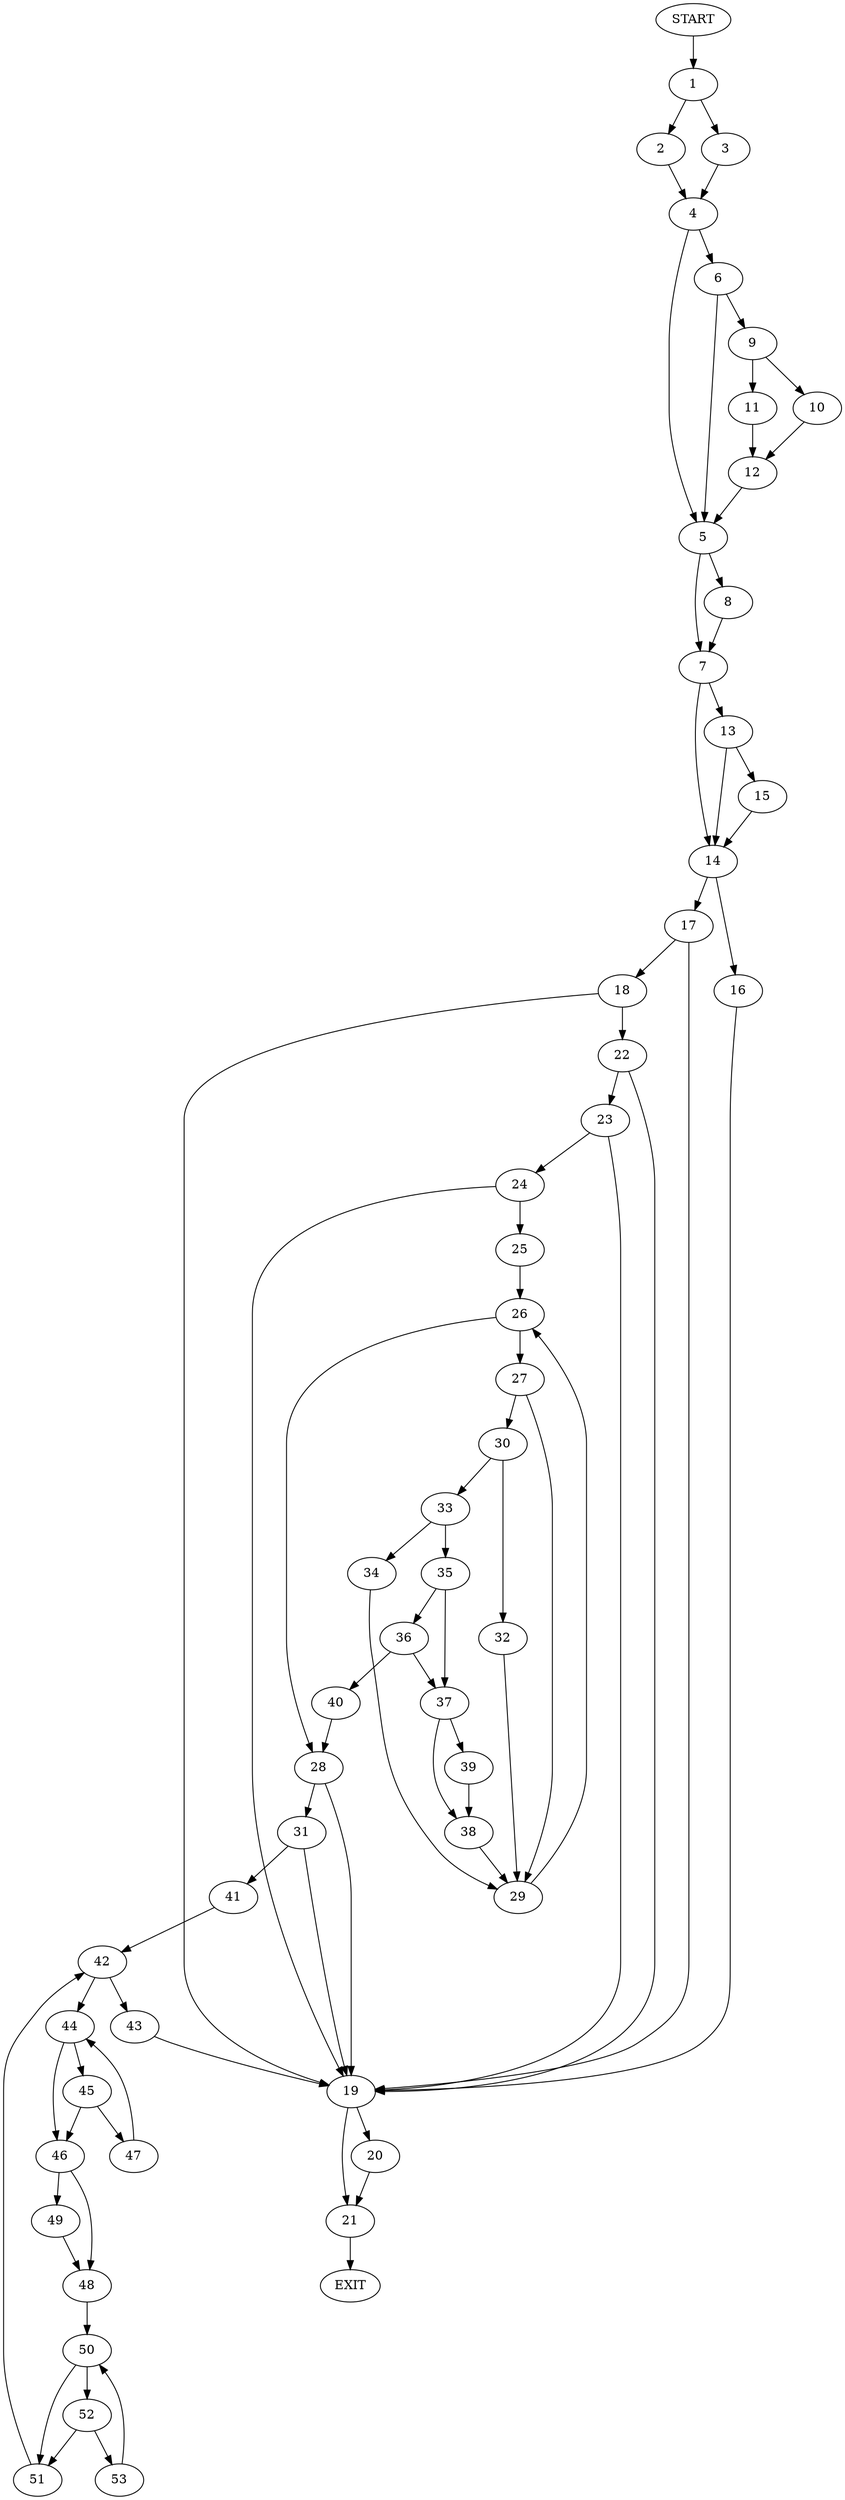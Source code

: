 digraph {
0 [label="START"]
54 [label="EXIT"]
0 -> 1
1 -> 2
1 -> 3
3 -> 4
2 -> 4
4 -> 5
4 -> 6
5 -> 7
5 -> 8
6 -> 5
6 -> 9
9 -> 10
9 -> 11
10 -> 12
11 -> 12
12 -> 5
8 -> 7
7 -> 13
7 -> 14
13 -> 14
13 -> 15
14 -> 16
14 -> 17
15 -> 14
17 -> 18
17 -> 19
16 -> 19
19 -> 20
19 -> 21
18 -> 22
18 -> 19
22 -> 23
22 -> 19
23 -> 24
23 -> 19
24 -> 19
24 -> 25
25 -> 26
26 -> 27
26 -> 28
27 -> 29
27 -> 30
28 -> 31
28 -> 19
30 -> 32
30 -> 33
29 -> 26
33 -> 34
33 -> 35
32 -> 29
35 -> 36
35 -> 37
34 -> 29
37 -> 38
37 -> 39
36 -> 40
36 -> 37
40 -> 28
38 -> 29
39 -> 38
31 -> 19
31 -> 41
41 -> 42
42 -> 43
42 -> 44
43 -> 19
44 -> 45
44 -> 46
45 -> 47
45 -> 46
46 -> 48
46 -> 49
47 -> 44
49 -> 48
48 -> 50
50 -> 51
50 -> 52
52 -> 53
52 -> 51
51 -> 42
53 -> 50
21 -> 54
20 -> 21
}
